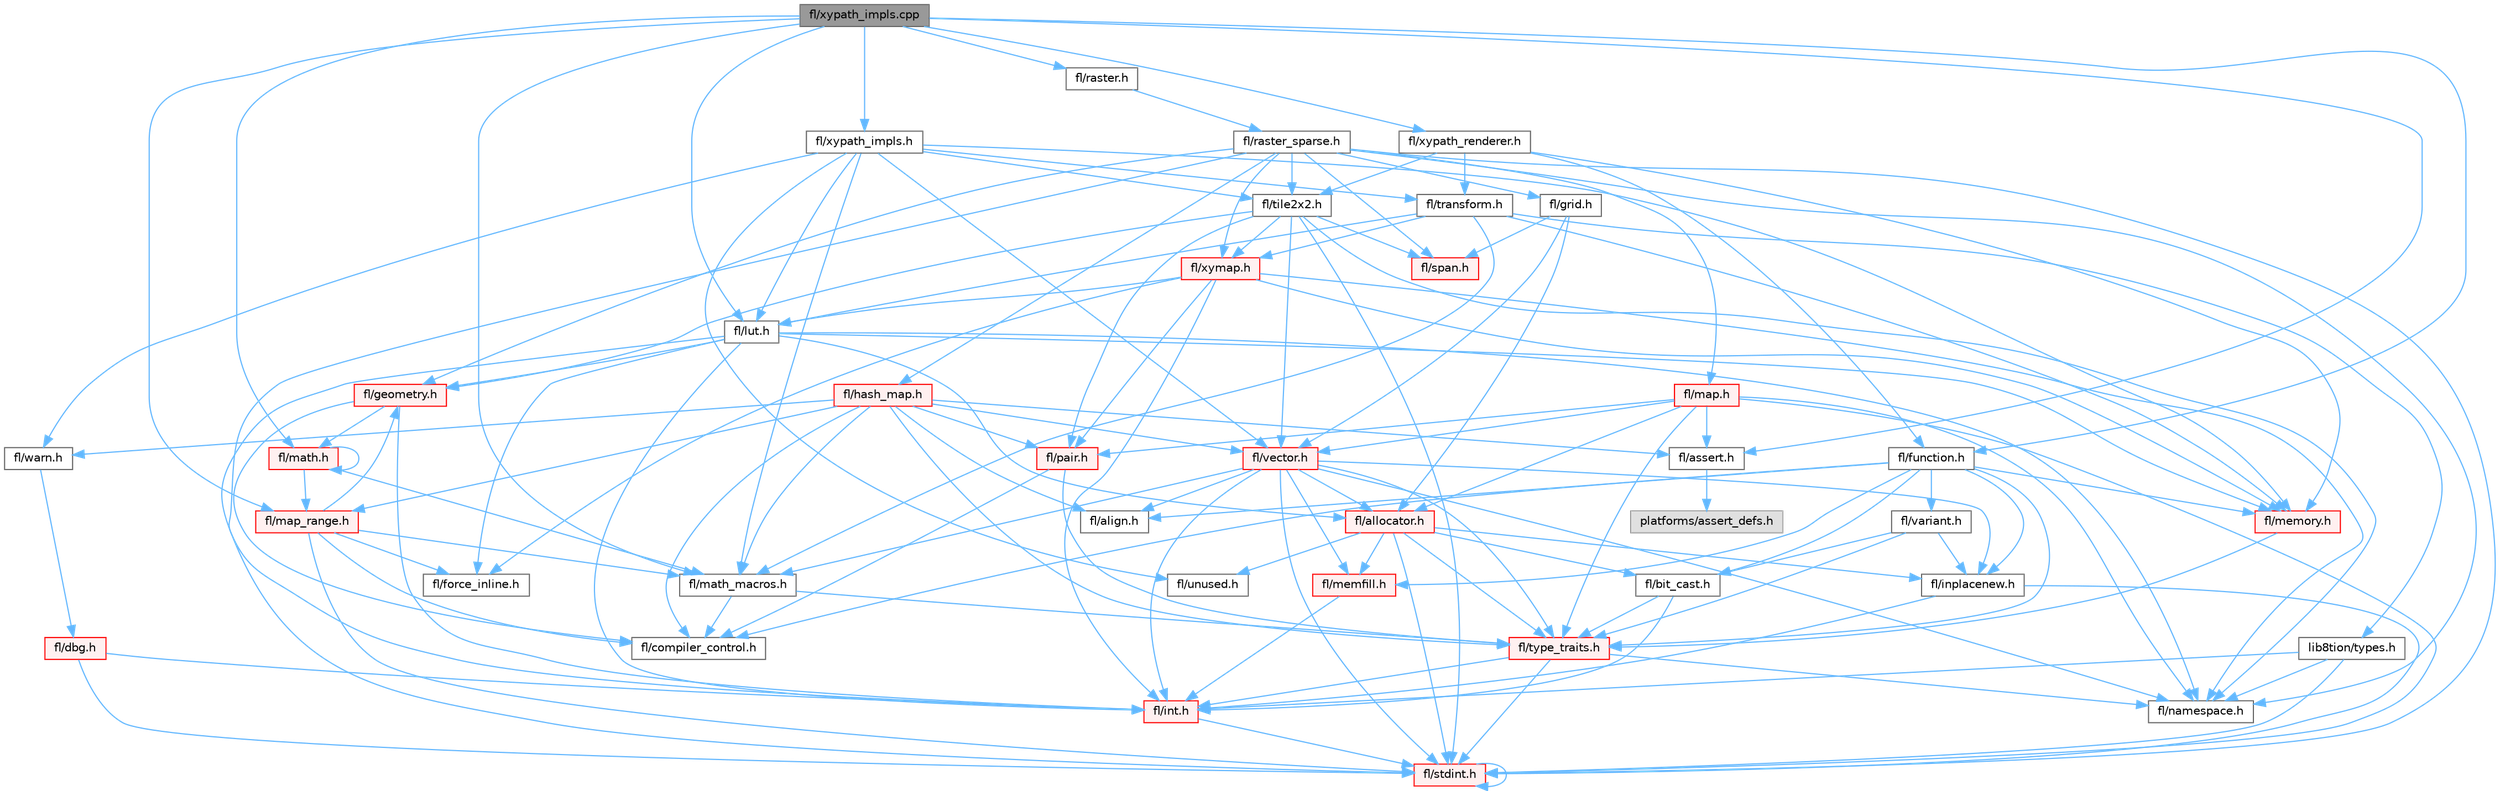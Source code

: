digraph "fl/xypath_impls.cpp"
{
 // INTERACTIVE_SVG=YES
 // LATEX_PDF_SIZE
  bgcolor="transparent";
  edge [fontname=Helvetica,fontsize=10,labelfontname=Helvetica,labelfontsize=10];
  node [fontname=Helvetica,fontsize=10,shape=box,height=0.2,width=0.4];
  Node1 [id="Node000001",label="fl/xypath_impls.cpp",height=0.2,width=0.4,color="gray40", fillcolor="grey60", style="filled", fontcolor="black",tooltip=" "];
  Node1 -> Node2 [id="edge1_Node000001_Node000002",color="steelblue1",style="solid",tooltip=" "];
  Node2 [id="Node000002",label="fl/xypath_impls.h",height=0.2,width=0.4,color="grey40", fillcolor="white", style="filled",URL="$d8/d5f/xypath__impls_8h.html",tooltip=" "];
  Node2 -> Node3 [id="edge2_Node000002_Node000003",color="steelblue1",style="solid",tooltip=" "];
  Node3 [id="Node000003",label="fl/lut.h",height=0.2,width=0.4,color="grey40", fillcolor="white", style="filled",URL="$db/d54/lut_8h.html",tooltip=" "];
  Node3 -> Node4 [id="edge3_Node000003_Node000004",color="steelblue1",style="solid",tooltip=" "];
  Node4 [id="Node000004",label="fl/allocator.h",height=0.2,width=0.4,color="red", fillcolor="#FFF0F0", style="filled",URL="$da/da9/allocator_8h.html",tooltip=" "];
  Node4 -> Node31 [id="edge4_Node000004_Node000031",color="steelblue1",style="solid",tooltip=" "];
  Node31 [id="Node000031",label="fl/inplacenew.h",height=0.2,width=0.4,color="grey40", fillcolor="white", style="filled",URL="$db/d36/inplacenew_8h.html",tooltip=" "];
  Node31 -> Node9 [id="edge5_Node000031_Node000009",color="steelblue1",style="solid",tooltip=" "];
  Node9 [id="Node000009",label="fl/stdint.h",height=0.2,width=0.4,color="red", fillcolor="#FFF0F0", style="filled",URL="$df/dd8/stdint_8h.html",tooltip=" "];
  Node9 -> Node9 [id="edge6_Node000009_Node000009",color="steelblue1",style="solid",tooltip=" "];
  Node31 -> Node8 [id="edge7_Node000031_Node000008",color="steelblue1",style="solid",tooltip=" "];
  Node8 [id="Node000008",label="fl/int.h",height=0.2,width=0.4,color="red", fillcolor="#FFF0F0", style="filled",URL="$d3/d7e/int_8h.html",tooltip=" "];
  Node8 -> Node9 [id="edge8_Node000008_Node000009",color="steelblue1",style="solid",tooltip=" "];
  Node4 -> Node46 [id="edge9_Node000004_Node000046",color="steelblue1",style="solid",tooltip=" "];
  Node46 [id="Node000046",label="fl/memfill.h",height=0.2,width=0.4,color="red", fillcolor="#FFF0F0", style="filled",URL="$d0/dda/memfill_8h.html",tooltip=" "];
  Node46 -> Node8 [id="edge10_Node000046_Node000008",color="steelblue1",style="solid",tooltip=" "];
  Node4 -> Node19 [id="edge11_Node000004_Node000019",color="steelblue1",style="solid",tooltip=" "];
  Node19 [id="Node000019",label="fl/type_traits.h",height=0.2,width=0.4,color="red", fillcolor="#FFF0F0", style="filled",URL="$df/d63/type__traits_8h.html",tooltip=" "];
  Node19 -> Node9 [id="edge12_Node000019_Node000009",color="steelblue1",style="solid",tooltip=" "];
  Node19 -> Node20 [id="edge13_Node000019_Node000020",color="steelblue1",style="solid",tooltip=" "];
  Node20 [id="Node000020",label="fl/namespace.h",height=0.2,width=0.4,color="grey40", fillcolor="white", style="filled",URL="$df/d2a/namespace_8h.html",tooltip="Implements the FastLED namespace macros."];
  Node19 -> Node8 [id="edge14_Node000019_Node000008",color="steelblue1",style="solid",tooltip=" "];
  Node4 -> Node49 [id="edge15_Node000004_Node000049",color="steelblue1",style="solid",tooltip=" "];
  Node49 [id="Node000049",label="fl/unused.h",height=0.2,width=0.4,color="grey40", fillcolor="white", style="filled",URL="$d8/d4b/unused_8h.html",tooltip=" "];
  Node4 -> Node34 [id="edge16_Node000004_Node000034",color="steelblue1",style="solid",tooltip=" "];
  Node34 [id="Node000034",label="fl/bit_cast.h",height=0.2,width=0.4,color="grey40", fillcolor="white", style="filled",URL="$df/d72/bit__cast_8h.html",tooltip=" "];
  Node34 -> Node19 [id="edge17_Node000034_Node000019",color="steelblue1",style="solid",tooltip=" "];
  Node34 -> Node8 [id="edge18_Node000034_Node000008",color="steelblue1",style="solid",tooltip=" "];
  Node4 -> Node9 [id="edge19_Node000004_Node000009",color="steelblue1",style="solid",tooltip=" "];
  Node3 -> Node15 [id="edge20_Node000003_Node000015",color="steelblue1",style="solid",tooltip=" "];
  Node15 [id="Node000015",label="fl/force_inline.h",height=0.2,width=0.4,color="grey40", fillcolor="white", style="filled",URL="$d4/d64/force__inline_8h.html",tooltip=" "];
  Node3 -> Node22 [id="edge21_Node000003_Node000022",color="steelblue1",style="solid",tooltip=" "];
  Node22 [id="Node000022",label="fl/memory.h",height=0.2,width=0.4,color="red", fillcolor="#FFF0F0", style="filled",URL="$dc/d18/memory_8h.html",tooltip=" "];
  Node22 -> Node19 [id="edge22_Node000022_Node000019",color="steelblue1",style="solid",tooltip=" "];
  Node3 -> Node9 [id="edge23_Node000003_Node000009",color="steelblue1",style="solid",tooltip=" "];
  Node3 -> Node8 [id="edge24_Node000003_Node000008",color="steelblue1",style="solid",tooltip=" "];
  Node3 -> Node12 [id="edge25_Node000003_Node000012",color="steelblue1",style="solid",tooltip=" "];
  Node12 [id="Node000012",label="fl/geometry.h",height=0.2,width=0.4,color="red", fillcolor="#FFF0F0", style="filled",URL="$d4/d67/geometry_8h.html",tooltip=" "];
  Node12 -> Node8 [id="edge26_Node000012_Node000008",color="steelblue1",style="solid",tooltip=" "];
  Node12 -> Node13 [id="edge27_Node000012_Node000013",color="steelblue1",style="solid",tooltip=" "];
  Node13 [id="Node000013",label="fl/math.h",height=0.2,width=0.4,color="red", fillcolor="#FFF0F0", style="filled",URL="$df/db1/math_8h.html",tooltip=" "];
  Node13 -> Node13 [id="edge28_Node000013_Node000013",color="steelblue1",style="solid",tooltip=" "];
  Node13 -> Node16 [id="edge29_Node000013_Node000016",color="steelblue1",style="solid",tooltip=" "];
  Node16 [id="Node000016",label="fl/map_range.h",height=0.2,width=0.4,color="red", fillcolor="#FFF0F0", style="filled",URL="$d1/d47/map__range_8h.html",tooltip=" "];
  Node16 -> Node9 [id="edge30_Node000016_Node000009",color="steelblue1",style="solid",tooltip=" "];
  Node16 -> Node15 [id="edge31_Node000016_Node000015",color="steelblue1",style="solid",tooltip=" "];
  Node16 -> Node17 [id="edge32_Node000016_Node000017",color="steelblue1",style="solid",tooltip=" "];
  Node17 [id="Node000017",label="fl/math_macros.h",height=0.2,width=0.4,color="grey40", fillcolor="white", style="filled",URL="$d8/db8/math__macros_8h.html",tooltip=" "];
  Node17 -> Node18 [id="edge33_Node000017_Node000018",color="steelblue1",style="solid",tooltip=" "];
  Node18 [id="Node000018",label="fl/compiler_control.h",height=0.2,width=0.4,color="grey40", fillcolor="white", style="filled",URL="$d4/d54/compiler__control_8h.html",tooltip=" "];
  Node17 -> Node19 [id="edge34_Node000017_Node000019",color="steelblue1",style="solid",tooltip=" "];
  Node16 -> Node18 [id="edge35_Node000016_Node000018",color="steelblue1",style="solid",tooltip=" "];
  Node16 -> Node12 [id="edge36_Node000016_Node000012",color="steelblue1",style="solid",tooltip=" "];
  Node13 -> Node17 [id="edge37_Node000013_Node000017",color="steelblue1",style="solid",tooltip=" "];
  Node12 -> Node18 [id="edge38_Node000012_Node000018",color="steelblue1",style="solid",tooltip=" "];
  Node3 -> Node20 [id="edge39_Node000003_Node000020",color="steelblue1",style="solid",tooltip=" "];
  Node2 -> Node17 [id="edge40_Node000002_Node000017",color="steelblue1",style="solid",tooltip=" "];
  Node2 -> Node22 [id="edge41_Node000002_Node000022",color="steelblue1",style="solid",tooltip=" "];
  Node2 -> Node52 [id="edge42_Node000002_Node000052",color="steelblue1",style="solid",tooltip=" "];
  Node52 [id="Node000052",label="fl/tile2x2.h",height=0.2,width=0.4,color="grey40", fillcolor="white", style="filled",URL="$d2/db4/tile2x2_8h.html",tooltip=" "];
  Node52 -> Node9 [id="edge43_Node000052_Node000009",color="steelblue1",style="solid",tooltip=" "];
  Node52 -> Node12 [id="edge44_Node000052_Node000012",color="steelblue1",style="solid",tooltip=" "];
  Node52 -> Node20 [id="edge45_Node000052_Node000020",color="steelblue1",style="solid",tooltip=" "];
  Node52 -> Node53 [id="edge46_Node000052_Node000053",color="steelblue1",style="solid",tooltip=" "];
  Node53 [id="Node000053",label="fl/pair.h",height=0.2,width=0.4,color="red", fillcolor="#FFF0F0", style="filled",URL="$d3/d41/pair_8h.html",tooltip=" "];
  Node53 -> Node18 [id="edge47_Node000053_Node000018",color="steelblue1",style="solid",tooltip=" "];
  Node53 -> Node19 [id="edge48_Node000053_Node000019",color="steelblue1",style="solid",tooltip=" "];
  Node52 -> Node47 [id="edge49_Node000052_Node000047",color="steelblue1",style="solid",tooltip=" "];
  Node47 [id="Node000047",label="fl/span.h",height=0.2,width=0.4,color="red", fillcolor="#FFF0F0", style="filled",URL="$d4/d7a/span_8h.html",tooltip=" "];
  Node52 -> Node54 [id="edge50_Node000052_Node000054",color="steelblue1",style="solid",tooltip=" "];
  Node54 [id="Node000054",label="fl/xymap.h",height=0.2,width=0.4,color="red", fillcolor="#FFF0F0", style="filled",URL="$da/d61/xymap_8h.html",tooltip=" "];
  Node54 -> Node8 [id="edge51_Node000054_Node000008",color="steelblue1",style="solid",tooltip=" "];
  Node54 -> Node20 [id="edge52_Node000054_Node000020",color="steelblue1",style="solid",tooltip=" "];
  Node54 -> Node15 [id="edge53_Node000054_Node000015",color="steelblue1",style="solid",tooltip=" "];
  Node54 -> Node53 [id="edge54_Node000054_Node000053",color="steelblue1",style="solid",tooltip=" "];
  Node54 -> Node3 [id="edge55_Node000054_Node000003",color="steelblue1",style="solid",tooltip=" "];
  Node54 -> Node22 [id="edge56_Node000054_Node000022",color="steelblue1",style="solid",tooltip=" "];
  Node52 -> Node43 [id="edge57_Node000052_Node000043",color="steelblue1",style="solid",tooltip=" "];
  Node43 [id="Node000043",label="fl/vector.h",height=0.2,width=0.4,color="red", fillcolor="#FFF0F0", style="filled",URL="$d6/d68/vector_8h.html",tooltip=" "];
  Node43 -> Node9 [id="edge58_Node000043_Node000009",color="steelblue1",style="solid",tooltip=" "];
  Node43 -> Node8 [id="edge59_Node000043_Node000008",color="steelblue1",style="solid",tooltip=" "];
  Node43 -> Node17 [id="edge60_Node000043_Node000017",color="steelblue1",style="solid",tooltip=" "];
  Node43 -> Node46 [id="edge61_Node000043_Node000046",color="steelblue1",style="solid",tooltip=" "];
  Node43 -> Node20 [id="edge62_Node000043_Node000020",color="steelblue1",style="solid",tooltip=" "];
  Node43 -> Node4 [id="edge63_Node000043_Node000004",color="steelblue1",style="solid",tooltip=" "];
  Node43 -> Node19 [id="edge64_Node000043_Node000019",color="steelblue1",style="solid",tooltip=" "];
  Node43 -> Node31 [id="edge65_Node000043_Node000031",color="steelblue1",style="solid",tooltip=" "];
  Node43 -> Node39 [id="edge66_Node000043_Node000039",color="steelblue1",style="solid",tooltip=" "];
  Node39 [id="Node000039",label="fl/align.h",height=0.2,width=0.4,color="grey40", fillcolor="white", style="filled",URL="$d1/ddf/align_8h.html",tooltip=" "];
  Node2 -> Node64 [id="edge67_Node000002_Node000064",color="steelblue1",style="solid",tooltip=" "];
  Node64 [id="Node000064",label="fl/transform.h",height=0.2,width=0.4,color="grey40", fillcolor="white", style="filled",URL="$d2/d80/transform_8h.html",tooltip=" "];
  Node64 -> Node3 [id="edge68_Node000064_Node000003",color="steelblue1",style="solid",tooltip=" "];
  Node64 -> Node17 [id="edge69_Node000064_Node000017",color="steelblue1",style="solid",tooltip=" "];
  Node64 -> Node22 [id="edge70_Node000064_Node000022",color="steelblue1",style="solid",tooltip=" "];
  Node64 -> Node54 [id="edge71_Node000064_Node000054",color="steelblue1",style="solid",tooltip=" "];
  Node64 -> Node59 [id="edge72_Node000064_Node000059",color="steelblue1",style="solid",tooltip=" "];
  Node59 [id="Node000059",label="lib8tion/types.h",height=0.2,width=0.4,color="grey40", fillcolor="white", style="filled",URL="$d9/ddf/lib8tion_2types_8h.html",tooltip="Defines fractional types used for lib8tion functions."];
  Node59 -> Node9 [id="edge73_Node000059_Node000009",color="steelblue1",style="solid",tooltip=" "];
  Node59 -> Node8 [id="edge74_Node000059_Node000008",color="steelblue1",style="solid",tooltip=" "];
  Node59 -> Node20 [id="edge75_Node000059_Node000020",color="steelblue1",style="solid",tooltip=" "];
  Node2 -> Node49 [id="edge76_Node000002_Node000049",color="steelblue1",style="solid",tooltip=" "];
  Node2 -> Node43 [id="edge77_Node000002_Node000043",color="steelblue1",style="solid",tooltip=" "];
  Node2 -> Node65 [id="edge78_Node000002_Node000065",color="steelblue1",style="solid",tooltip=" "];
  Node65 [id="Node000065",label="fl/warn.h",height=0.2,width=0.4,color="grey40", fillcolor="white", style="filled",URL="$de/d77/warn_8h.html",tooltip=" "];
  Node65 -> Node66 [id="edge79_Node000065_Node000066",color="steelblue1",style="solid",tooltip=" "];
  Node66 [id="Node000066",label="fl/dbg.h",height=0.2,width=0.4,color="red", fillcolor="#FFF0F0", style="filled",URL="$d6/d01/dbg_8h.html",tooltip=" "];
  Node66 -> Node8 [id="edge80_Node000066_Node000008",color="steelblue1",style="solid",tooltip=" "];
  Node66 -> Node9 [id="edge81_Node000066_Node000009",color="steelblue1",style="solid",tooltip=" "];
  Node1 -> Node13 [id="edge82_Node000001_Node000013",color="steelblue1",style="solid",tooltip=" "];
  Node1 -> Node69 [id="edge83_Node000001_Node000069",color="steelblue1",style="solid",tooltip=" "];
  Node69 [id="Node000069",label="fl/assert.h",height=0.2,width=0.4,color="grey40", fillcolor="white", style="filled",URL="$dc/da7/assert_8h.html",tooltip=" "];
  Node69 -> Node70 [id="edge84_Node000069_Node000070",color="steelblue1",style="solid",tooltip=" "];
  Node70 [id="Node000070",label="platforms/assert_defs.h",height=0.2,width=0.4,color="grey60", fillcolor="#E0E0E0", style="filled",tooltip=" "];
  Node1 -> Node71 [id="edge85_Node000001_Node000071",color="steelblue1",style="solid",tooltip=" "];
  Node71 [id="Node000071",label="fl/function.h",height=0.2,width=0.4,color="grey40", fillcolor="white", style="filled",URL="$dd/d67/function_8h.html",tooltip=" "];
  Node71 -> Node22 [id="edge86_Node000071_Node000022",color="steelblue1",style="solid",tooltip=" "];
  Node71 -> Node19 [id="edge87_Node000071_Node000019",color="steelblue1",style="solid",tooltip=" "];
  Node71 -> Node18 [id="edge88_Node000071_Node000018",color="steelblue1",style="solid",tooltip=" "];
  Node71 -> Node42 [id="edge89_Node000071_Node000042",color="steelblue1",style="solid",tooltip=" "];
  Node42 [id="Node000042",label="fl/variant.h",height=0.2,width=0.4,color="grey40", fillcolor="white", style="filled",URL="$d6/d10/variant_8h.html",tooltip=" "];
  Node42 -> Node31 [id="edge90_Node000042_Node000031",color="steelblue1",style="solid",tooltip=" "];
  Node42 -> Node19 [id="edge91_Node000042_Node000019",color="steelblue1",style="solid",tooltip=" "];
  Node42 -> Node34 [id="edge92_Node000042_Node000034",color="steelblue1",style="solid",tooltip=" "];
  Node71 -> Node46 [id="edge93_Node000071_Node000046",color="steelblue1",style="solid",tooltip=" "];
  Node71 -> Node31 [id="edge94_Node000071_Node000031",color="steelblue1",style="solid",tooltip=" "];
  Node71 -> Node34 [id="edge95_Node000071_Node000034",color="steelblue1",style="solid",tooltip=" "];
  Node71 -> Node39 [id="edge96_Node000071_Node000039",color="steelblue1",style="solid",tooltip=" "];
  Node1 -> Node3 [id="edge97_Node000001_Node000003",color="steelblue1",style="solid",tooltip=" "];
  Node1 -> Node16 [id="edge98_Node000001_Node000016",color="steelblue1",style="solid",tooltip=" "];
  Node1 -> Node17 [id="edge99_Node000001_Node000017",color="steelblue1",style="solid",tooltip=" "];
  Node1 -> Node72 [id="edge100_Node000001_Node000072",color="steelblue1",style="solid",tooltip=" "];
  Node72 [id="Node000072",label="fl/raster.h",height=0.2,width=0.4,color="grey40", fillcolor="white", style="filled",URL="$d1/d1e/raster_8h.html",tooltip=" "];
  Node72 -> Node73 [id="edge101_Node000072_Node000073",color="steelblue1",style="solid",tooltip=" "];
  Node73 [id="Node000073",label="fl/raster_sparse.h",height=0.2,width=0.4,color="grey40", fillcolor="white", style="filled",URL="$d4/df9/raster__sparse_8h.html",tooltip=" "];
  Node73 -> Node9 [id="edge102_Node000073_Node000009",color="steelblue1",style="solid",tooltip=" "];
  Node73 -> Node8 [id="edge103_Node000073_Node000008",color="steelblue1",style="solid",tooltip=" "];
  Node73 -> Node12 [id="edge104_Node000073_Node000012",color="steelblue1",style="solid",tooltip=" "];
  Node73 -> Node74 [id="edge105_Node000073_Node000074",color="steelblue1",style="solid",tooltip=" "];
  Node74 [id="Node000074",label="fl/grid.h",height=0.2,width=0.4,color="grey40", fillcolor="white", style="filled",URL="$da/d15/grid_8h.html",tooltip=" "];
  Node74 -> Node47 [id="edge106_Node000074_Node000047",color="steelblue1",style="solid",tooltip=" "];
  Node74 -> Node43 [id="edge107_Node000074_Node000043",color="steelblue1",style="solid",tooltip=" "];
  Node74 -> Node4 [id="edge108_Node000074_Node000004",color="steelblue1",style="solid",tooltip=" "];
  Node73 -> Node75 [id="edge109_Node000073_Node000075",color="steelblue1",style="solid",tooltip=" "];
  Node75 [id="Node000075",label="fl/hash_map.h",height=0.2,width=0.4,color="red", fillcolor="#FFF0F0", style="filled",URL="$d6/d13/hash__map_8h.html",tooltip=" "];
  Node75 -> Node69 [id="edge110_Node000075_Node000069",color="steelblue1",style="solid",tooltip=" "];
  Node75 -> Node16 [id="edge111_Node000075_Node000016",color="steelblue1",style="solid",tooltip=" "];
  Node75 -> Node53 [id="edge112_Node000075_Node000053",color="steelblue1",style="solid",tooltip=" "];
  Node75 -> Node19 [id="edge113_Node000075_Node000019",color="steelblue1",style="solid",tooltip=" "];
  Node75 -> Node43 [id="edge114_Node000075_Node000043",color="steelblue1",style="solid",tooltip=" "];
  Node75 -> Node65 [id="edge115_Node000075_Node000065",color="steelblue1",style="solid",tooltip=" "];
  Node75 -> Node39 [id="edge116_Node000075_Node000039",color="steelblue1",style="solid",tooltip=" "];
  Node75 -> Node18 [id="edge117_Node000075_Node000018",color="steelblue1",style="solid",tooltip=" "];
  Node75 -> Node17 [id="edge118_Node000075_Node000017",color="steelblue1",style="solid",tooltip=" "];
  Node73 -> Node77 [id="edge119_Node000073_Node000077",color="steelblue1",style="solid",tooltip=" "];
  Node77 [id="Node000077",label="fl/map.h",height=0.2,width=0.4,color="red", fillcolor="#FFF0F0", style="filled",URL="$dc/db7/map_8h.html",tooltip=" "];
  Node77 -> Node9 [id="edge120_Node000077_Node000009",color="steelblue1",style="solid",tooltip=" "];
  Node77 -> Node69 [id="edge121_Node000077_Node000069",color="steelblue1",style="solid",tooltip=" "];
  Node77 -> Node20 [id="edge122_Node000077_Node000020",color="steelblue1",style="solid",tooltip=" "];
  Node77 -> Node53 [id="edge123_Node000077_Node000053",color="steelblue1",style="solid",tooltip=" "];
  Node77 -> Node19 [id="edge124_Node000077_Node000019",color="steelblue1",style="solid",tooltip=" "];
  Node77 -> Node43 [id="edge125_Node000077_Node000043",color="steelblue1",style="solid",tooltip=" "];
  Node77 -> Node4 [id="edge126_Node000077_Node000004",color="steelblue1",style="solid",tooltip=" "];
  Node73 -> Node20 [id="edge127_Node000073_Node000020",color="steelblue1",style="solid",tooltip=" "];
  Node73 -> Node47 [id="edge128_Node000073_Node000047",color="steelblue1",style="solid",tooltip=" "];
  Node73 -> Node52 [id="edge129_Node000073_Node000052",color="steelblue1",style="solid",tooltip=" "];
  Node73 -> Node54 [id="edge130_Node000073_Node000054",color="steelblue1",style="solid",tooltip=" "];
  Node1 -> Node84 [id="edge131_Node000001_Node000084",color="steelblue1",style="solid",tooltip=" "];
  Node84 [id="Node000084",label="fl/xypath_renderer.h",height=0.2,width=0.4,color="grey40", fillcolor="white", style="filled",URL="$d2/d88/xypath__renderer_8h.html",tooltip=" "];
  Node84 -> Node71 [id="edge132_Node000084_Node000071",color="steelblue1",style="solid",tooltip=" "];
  Node84 -> Node22 [id="edge133_Node000084_Node000022",color="steelblue1",style="solid",tooltip=" "];
  Node84 -> Node52 [id="edge134_Node000084_Node000052",color="steelblue1",style="solid",tooltip=" "];
  Node84 -> Node64 [id="edge135_Node000084_Node000064",color="steelblue1",style="solid",tooltip=" "];
}
